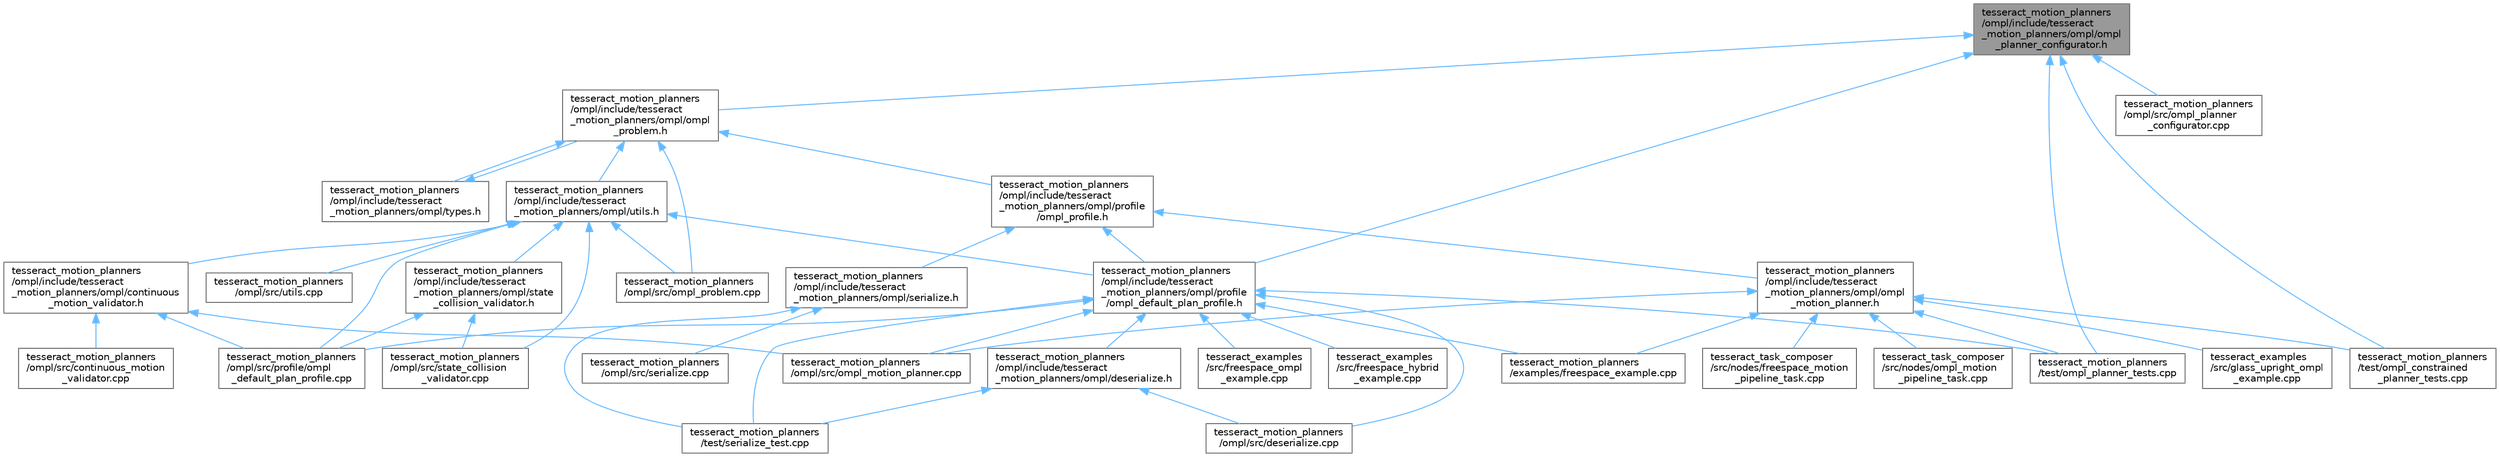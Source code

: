 digraph "tesseract_motion_planners/ompl/include/tesseract_motion_planners/ompl/ompl_planner_configurator.h"
{
 // LATEX_PDF_SIZE
  bgcolor="transparent";
  edge [fontname=Helvetica,fontsize=10,labelfontname=Helvetica,labelfontsize=10];
  node [fontname=Helvetica,fontsize=10,shape=box,height=0.2,width=0.4];
  Node1 [label="tesseract_motion_planners\l/ompl/include/tesseract\l_motion_planners/ompl/ompl\l_planner_configurator.h",height=0.2,width=0.4,color="gray40", fillcolor="grey60", style="filled", fontcolor="black",tooltip="Tesseract OMPL planner configurator."];
  Node1 -> Node2 [dir="back",color="steelblue1",style="solid"];
  Node2 [label="tesseract_motion_planners\l/ompl/include/tesseract\l_motion_planners/ompl/ompl\l_problem.h",height=0.2,width=0.4,color="grey40", fillcolor="white", style="filled",URL="$dd/d3c/ompl__problem_8h.html",tooltip="Tesseract OMPL problem definition."];
  Node2 -> Node3 [dir="back",color="steelblue1",style="solid"];
  Node3 [label="tesseract_motion_planners\l/ompl/include/tesseract\l_motion_planners/ompl/profile\l/ompl_profile.h",height=0.2,width=0.4,color="grey40", fillcolor="white", style="filled",URL="$d5/d9f/ompl__profile_8h.html",tooltip="Tesseract OMPL profile."];
  Node3 -> Node4 [dir="back",color="steelblue1",style="solid"];
  Node4 [label="tesseract_motion_planners\l/ompl/include/tesseract\l_motion_planners/ompl/ompl\l_motion_planner.h",height=0.2,width=0.4,color="grey40", fillcolor="white", style="filled",URL="$d2/dec/ompl__motion__planner_8h.html",tooltip="Tesseract OMPL motion planner."];
  Node4 -> Node5 [dir="back",color="steelblue1",style="solid"];
  Node5 [label="tesseract_examples\l/src/glass_upright_ompl\l_example.cpp",height=0.2,width=0.4,color="grey40", fillcolor="white", style="filled",URL="$d6/d0e/glass__upright__ompl__example_8cpp.html",tooltip="Glass upright OMPL example implementation."];
  Node4 -> Node6 [dir="back",color="steelblue1",style="solid"];
  Node6 [label="tesseract_motion_planners\l/examples/freespace_example.cpp",height=0.2,width=0.4,color="grey40", fillcolor="white", style="filled",URL="$d4/d82/freespace__example_8cpp.html",tooltip="Freespace motion planning example."];
  Node4 -> Node7 [dir="back",color="steelblue1",style="solid"];
  Node7 [label="tesseract_motion_planners\l/ompl/src/ompl_motion_planner.cpp",height=0.2,width=0.4,color="grey40", fillcolor="white", style="filled",URL="$d8/d63/ompl__motion__planner_8cpp.html",tooltip="Tesseract OMPL motion planner."];
  Node4 -> Node8 [dir="back",color="steelblue1",style="solid"];
  Node8 [label="tesseract_motion_planners\l/test/ompl_constrained\l_planner_tests.cpp",height=0.2,width=0.4,color="grey40", fillcolor="white", style="filled",URL="$d7/da8/ompl__constrained__planner__tests_8cpp.html",tooltip="This contains unit test ompl constrained planning."];
  Node4 -> Node9 [dir="back",color="steelblue1",style="solid"];
  Node9 [label="tesseract_motion_planners\l/test/ompl_planner_tests.cpp",height=0.2,width=0.4,color="grey40", fillcolor="white", style="filled",URL="$d9/d5d/ompl__planner__tests_8cpp.html",tooltip="This contains unit test for the tesseract descartes planner."];
  Node4 -> Node10 [dir="back",color="steelblue1",style="solid"];
  Node10 [label="tesseract_task_composer\l/src/nodes/freespace_motion\l_pipeline_task.cpp",height=0.2,width=0.4,color="grey40", fillcolor="white", style="filled",URL="$d9/d89/freespace__motion__pipeline__task_8cpp.html",tooltip=" "];
  Node4 -> Node11 [dir="back",color="steelblue1",style="solid"];
  Node11 [label="tesseract_task_composer\l/src/nodes/ompl_motion\l_pipeline_task.cpp",height=0.2,width=0.4,color="grey40", fillcolor="white", style="filled",URL="$d6/d5c/ompl__motion__pipeline__task_8cpp.html",tooltip=" "];
  Node3 -> Node12 [dir="back",color="steelblue1",style="solid"];
  Node12 [label="tesseract_motion_planners\l/ompl/include/tesseract\l_motion_planners/ompl/profile\l/ompl_default_plan_profile.h",height=0.2,width=0.4,color="grey40", fillcolor="white", style="filled",URL="$d8/d16/ompl__default__plan__profile_8h.html",tooltip="Tesseract OMPL default plan profile."];
  Node12 -> Node13 [dir="back",color="steelblue1",style="solid"];
  Node13 [label="tesseract_examples\l/src/freespace_hybrid\l_example.cpp",height=0.2,width=0.4,color="grey40", fillcolor="white", style="filled",URL="$d1/dda/freespace__hybrid__example_8cpp.html",tooltip=" "];
  Node12 -> Node14 [dir="back",color="steelblue1",style="solid"];
  Node14 [label="tesseract_examples\l/src/freespace_ompl\l_example.cpp",height=0.2,width=0.4,color="grey40", fillcolor="white", style="filled",URL="$d1/d33/freespace__ompl__example_8cpp.html",tooltip="An example of a feespace motion planning with OMPL."];
  Node12 -> Node6 [dir="back",color="steelblue1",style="solid"];
  Node12 -> Node15 [dir="back",color="steelblue1",style="solid"];
  Node15 [label="tesseract_motion_planners\l/ompl/include/tesseract\l_motion_planners/ompl/deserialize.h",height=0.2,width=0.4,color="grey40", fillcolor="white", style="filled",URL="$d1/dd0/ompl_2include_2tesseract__motion__planners_2ompl_2deserialize_8h.html",tooltip="Provide methods for deserialize ompl plans to xml."];
  Node15 -> Node16 [dir="back",color="steelblue1",style="solid"];
  Node16 [label="tesseract_motion_planners\l/ompl/src/deserialize.cpp",height=0.2,width=0.4,color="grey40", fillcolor="white", style="filled",URL="$d6/dcf/ompl_2src_2deserialize_8cpp.html",tooltip="Provide methods for deserialize instructions to xml and deserialization."];
  Node15 -> Node17 [dir="back",color="steelblue1",style="solid"];
  Node17 [label="tesseract_motion_planners\l/test/serialize_test.cpp",height=0.2,width=0.4,color="grey40", fillcolor="white", style="filled",URL="$d3/d15/tesseract__motion__planners_2test_2serialize__test_8cpp.html",tooltip=" "];
  Node12 -> Node16 [dir="back",color="steelblue1",style="solid"];
  Node12 -> Node7 [dir="back",color="steelblue1",style="solid"];
  Node12 -> Node18 [dir="back",color="steelblue1",style="solid"];
  Node18 [label="tesseract_motion_planners\l/ompl/src/profile/ompl\l_default_plan_profile.cpp",height=0.2,width=0.4,color="grey40", fillcolor="white", style="filled",URL="$d6/dc0/ompl__default__plan__profile_8cpp.html",tooltip=" "];
  Node12 -> Node9 [dir="back",color="steelblue1",style="solid"];
  Node12 -> Node17 [dir="back",color="steelblue1",style="solid"];
  Node3 -> Node19 [dir="back",color="steelblue1",style="solid"];
  Node19 [label="tesseract_motion_planners\l/ompl/include/tesseract\l_motion_planners/ompl/serialize.h",height=0.2,width=0.4,color="grey40", fillcolor="white", style="filled",URL="$db/d43/ompl_2include_2tesseract__motion__planners_2ompl_2serialize_8h.html",tooltip="Provide methods for serializing ompl plans to xml."];
  Node19 -> Node20 [dir="back",color="steelblue1",style="solid"];
  Node20 [label="tesseract_motion_planners\l/ompl/src/serialize.cpp",height=0.2,width=0.4,color="grey40", fillcolor="white", style="filled",URL="$d6/de6/ompl_2src_2serialize_8cpp.html",tooltip=" "];
  Node19 -> Node17 [dir="back",color="steelblue1",style="solid"];
  Node2 -> Node21 [dir="back",color="steelblue1",style="solid"];
  Node21 [label="tesseract_motion_planners\l/ompl/include/tesseract\l_motion_planners/ompl/types.h",height=0.2,width=0.4,color="grey40", fillcolor="white", style="filled",URL="$da/df9/tesseract__motion__planners_2ompl_2include_2tesseract__motion__planners_2ompl_2types_8h.html",tooltip="Tesseract OMPL types."];
  Node21 -> Node2 [dir="back",color="steelblue1",style="solid"];
  Node2 -> Node22 [dir="back",color="steelblue1",style="solid"];
  Node22 [label="tesseract_motion_planners\l/ompl/include/tesseract\l_motion_planners/ompl/utils.h",height=0.2,width=0.4,color="grey40", fillcolor="white", style="filled",URL="$d1/d13/tesseract__motion__planners_2ompl_2include_2tesseract__motion__planners_2ompl_2utils_8h.html",tooltip="Tesseract OMPL planner utility functions."];
  Node22 -> Node23 [dir="back",color="steelblue1",style="solid"];
  Node23 [label="tesseract_motion_planners\l/ompl/include/tesseract\l_motion_planners/ompl/continuous\l_motion_validator.h",height=0.2,width=0.4,color="grey40", fillcolor="white", style="filled",URL="$d3/d7a/continuous__motion__validator_8h.html",tooltip="Tesseract OMPL planner continuous collision check between two states."];
  Node23 -> Node24 [dir="back",color="steelblue1",style="solid"];
  Node24 [label="tesseract_motion_planners\l/ompl/src/continuous_motion\l_validator.cpp",height=0.2,width=0.4,color="grey40", fillcolor="white", style="filled",URL="$dd/d98/continuous__motion__validator_8cpp.html",tooltip="Tesseract OMPL planner continuous collision check between two states."];
  Node23 -> Node7 [dir="back",color="steelblue1",style="solid"];
  Node23 -> Node18 [dir="back",color="steelblue1",style="solid"];
  Node22 -> Node12 [dir="back",color="steelblue1",style="solid"];
  Node22 -> Node25 [dir="back",color="steelblue1",style="solid"];
  Node25 [label="tesseract_motion_planners\l/ompl/include/tesseract\l_motion_planners/ompl/state\l_collision_validator.h",height=0.2,width=0.4,color="grey40", fillcolor="white", style="filled",URL="$d4/d86/state__collision__validator_8h.html",tooltip="Tesseract OMPL planner OMPL state collision check."];
  Node25 -> Node18 [dir="back",color="steelblue1",style="solid"];
  Node25 -> Node26 [dir="back",color="steelblue1",style="solid"];
  Node26 [label="tesseract_motion_planners\l/ompl/src/state_collision\l_validator.cpp",height=0.2,width=0.4,color="grey40", fillcolor="white", style="filled",URL="$dc/d50/state__collision__validator_8cpp.html",tooltip="Tesseract OMPL planner OMPL state collision check."];
  Node22 -> Node27 [dir="back",color="steelblue1",style="solid"];
  Node27 [label="tesseract_motion_planners\l/ompl/src/ompl_problem.cpp",height=0.2,width=0.4,color="grey40", fillcolor="white", style="filled",URL="$d0/d6d/ompl__problem_8cpp.html",tooltip=" "];
  Node22 -> Node18 [dir="back",color="steelblue1",style="solid"];
  Node22 -> Node26 [dir="back",color="steelblue1",style="solid"];
  Node22 -> Node28 [dir="back",color="steelblue1",style="solid"];
  Node28 [label="tesseract_motion_planners\l/ompl/src/utils.cpp",height=0.2,width=0.4,color="grey40", fillcolor="white", style="filled",URL="$df/d55/tesseract__motion__planners_2ompl_2src_2utils_8cpp.html",tooltip="Tesseract OMPL planner utility functions."];
  Node2 -> Node27 [dir="back",color="steelblue1",style="solid"];
  Node1 -> Node12 [dir="back",color="steelblue1",style="solid"];
  Node1 -> Node29 [dir="back",color="steelblue1",style="solid"];
  Node29 [label="tesseract_motion_planners\l/ompl/src/ompl_planner\l_configurator.cpp",height=0.2,width=0.4,color="grey40", fillcolor="white", style="filled",URL="$d2/da1/ompl__planner__configurator_8cpp.html",tooltip="Tesseract OMPL planner configurators."];
  Node1 -> Node8 [dir="back",color="steelblue1",style="solid"];
  Node1 -> Node9 [dir="back",color="steelblue1",style="solid"];
}
